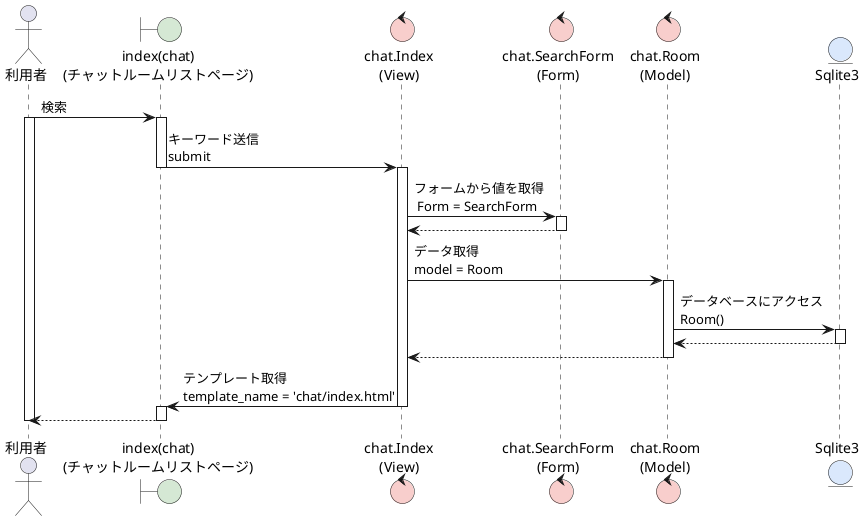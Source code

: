 @startuml ChatListSearch
actor 利用者 as user
boundary "index(chat)\n(チャットルームリストページ)" as cl #d5e8d4

control "chat.Index\n(View)" as inView #f8cecc
control "chat.SearchForm\n(Form)" as Form #f8cecc
control "chat.Room\n(Model)" as Model #f8cecc

entity "Sqlite3" as db #dae8fc

user -> cl:検索
activate user
activate cl
cl -> inView :キーワード送信\nsubmit
deactivate cl
activate inView
inView -> Form :フォームから値を取得\n Form = SearchForm
activate Form
Form --> inView
deactivate Form
inView -> Model :データ取得\nmodel = Room
activate Model
Model -> db :データベースにアクセス\nRoom()
activate db
db --> Model
deactivate db
Model --> inView
deactivate Model
inView -> cl :テンプレート取得\ntemplate_name = 'chat/index.html'
deactivate inView
activate cl
cl --> user
deactivate cl


deactivate user